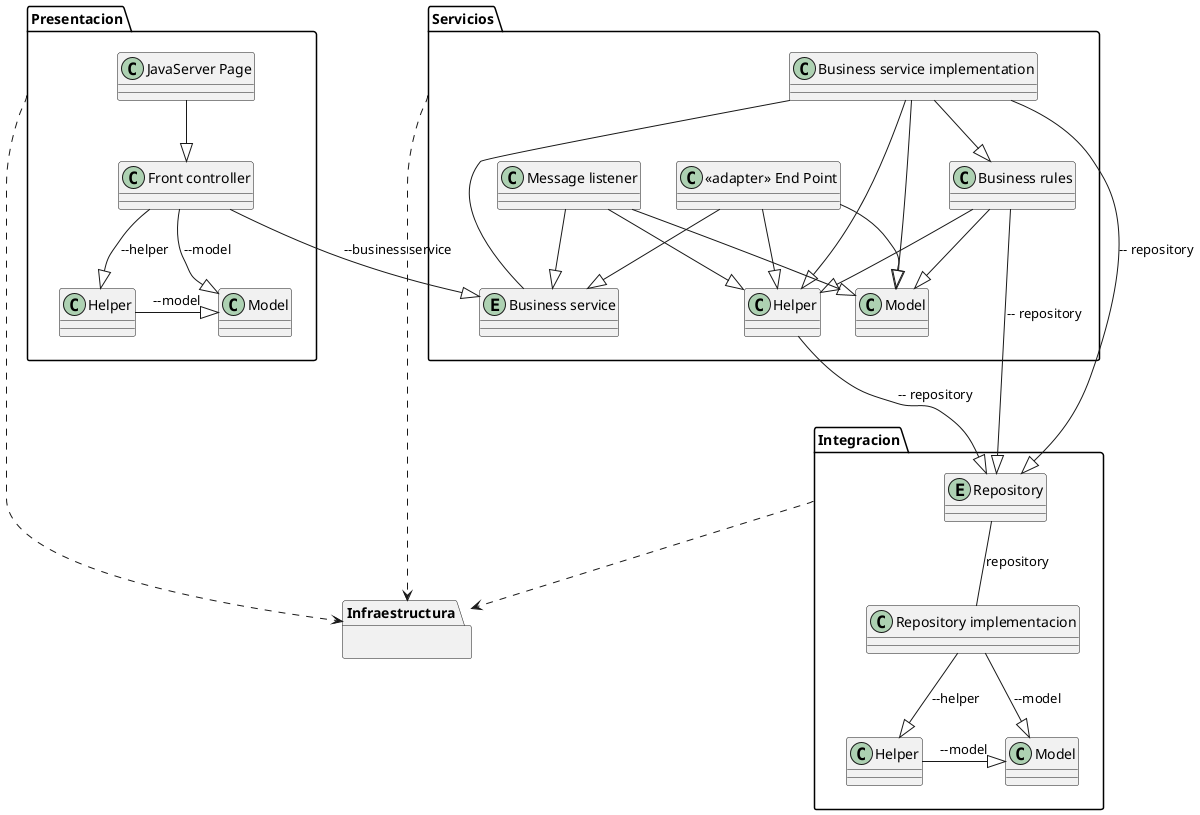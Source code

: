 @startuml Diagrama de Clases

package Presentacion {
    class "JavaServer Page" as Presentacion.PresentacionJavaServerPage
    class "Front controller" as Presentacion.PresentacionFrontcontroller
    class "Helper" as Presentacion.PresentacionHelper
    class "Model" as Presentacion.PresentacionModel

    Presentacion.PresentacionJavaServerPage --|> Presentacion.PresentacionFrontcontroller
    Presentacion.PresentacionFrontcontroller --|> Presentacion.PresentacionHelper: --helper
    Presentacion.PresentacionFrontcontroller --|> Presentacion.PresentacionModel: --model
    Presentacion.PresentacionHelper -|> Presentacion.PresentacionModel: --model
}

package Servicios {
    class "Business service implementation" as Servicios.ServiciosBusinessServiceImplementation
    class "Business rules" as Servicios.ServiciosBusinessRules
    class "Message listener" as Servicios.ServiciosMessageListener
    class "<<adapter>> End Point" as Servicios.ServiciosAdapterEndPoint
    class "Helper" as Servicios.ServiciosHelper
    class "Model" as Servicios.ServiciosModel
    entity "Business service" as Servicios.ServiciosBusinessService
    
    Servicios.ServiciosBusinessServiceImplementation -- Servicios.ServiciosBusinessService
    Servicios.ServiciosBusinessServiceImplementation --|> Servicios.ServiciosModel
    Servicios.ServiciosBusinessServiceImplementation --|> Servicios.ServiciosHelper
    Servicios.ServiciosBusinessServiceImplementation --|> Servicios.ServiciosBusinessRules
    Servicios.ServiciosBusinessRules --|> Servicios.ServiciosModel
    Servicios.ServiciosBusinessRules --|> Servicios.ServiciosHelper
    Servicios.ServiciosMessageListener --|> Servicios.ServiciosBusinessService
    Servicios.ServiciosMessageListener --|> Servicios.ServiciosModel
    Servicios.ServiciosMessageListener --|> Servicios.ServiciosHelper
    Servicios.ServiciosAdapterEndPoint --|> Servicios.ServiciosBusinessService
    Servicios.ServiciosAdapterEndPoint --|> Servicios.ServiciosHelper
    Servicios.ServiciosAdapterEndPoint --|> Servicios.ServiciosModel
}

package Integracion {
    class "Repository implementacion" as Integracion.IntegracionRepositoryImplementation
    class "Helper" as Integracion.IntegracionHelper
    class "Model" as Integracion.IntegracionModel
    entity "Repository" as Integracion.IntegracionRepository

    Integracion.IntegracionRepository -- Integracion.IntegracionRepositoryImplementation: repository
    Integracion.IntegracionRepositoryImplementation --|> Integracion.IntegracionHelper: --helper
    Integracion.IntegracionRepositoryImplementation --|> Integracion.IntegracionModel: --model
    Integracion.IntegracionHelper -|> Integracion.IntegracionModel: --model
}

package Infraestructura {
    
}

Presentacion.PresentacionFrontcontroller --|> Servicios.ServiciosBusinessService: --business service
Presentacion ..> Infraestructura
Servicios.ServiciosBusinessServiceImplementation --|> Integracion.IntegracionRepository: -- repository
Servicios.ServiciosBusinessRules--|> Integracion.IntegracionRepository: -- repository
Servicios.ServiciosHelper --|> Integracion.IntegracionRepository: -- repository
Servicios ..> Infraestructura
Integracion ..> Infraestructura

@enduml
